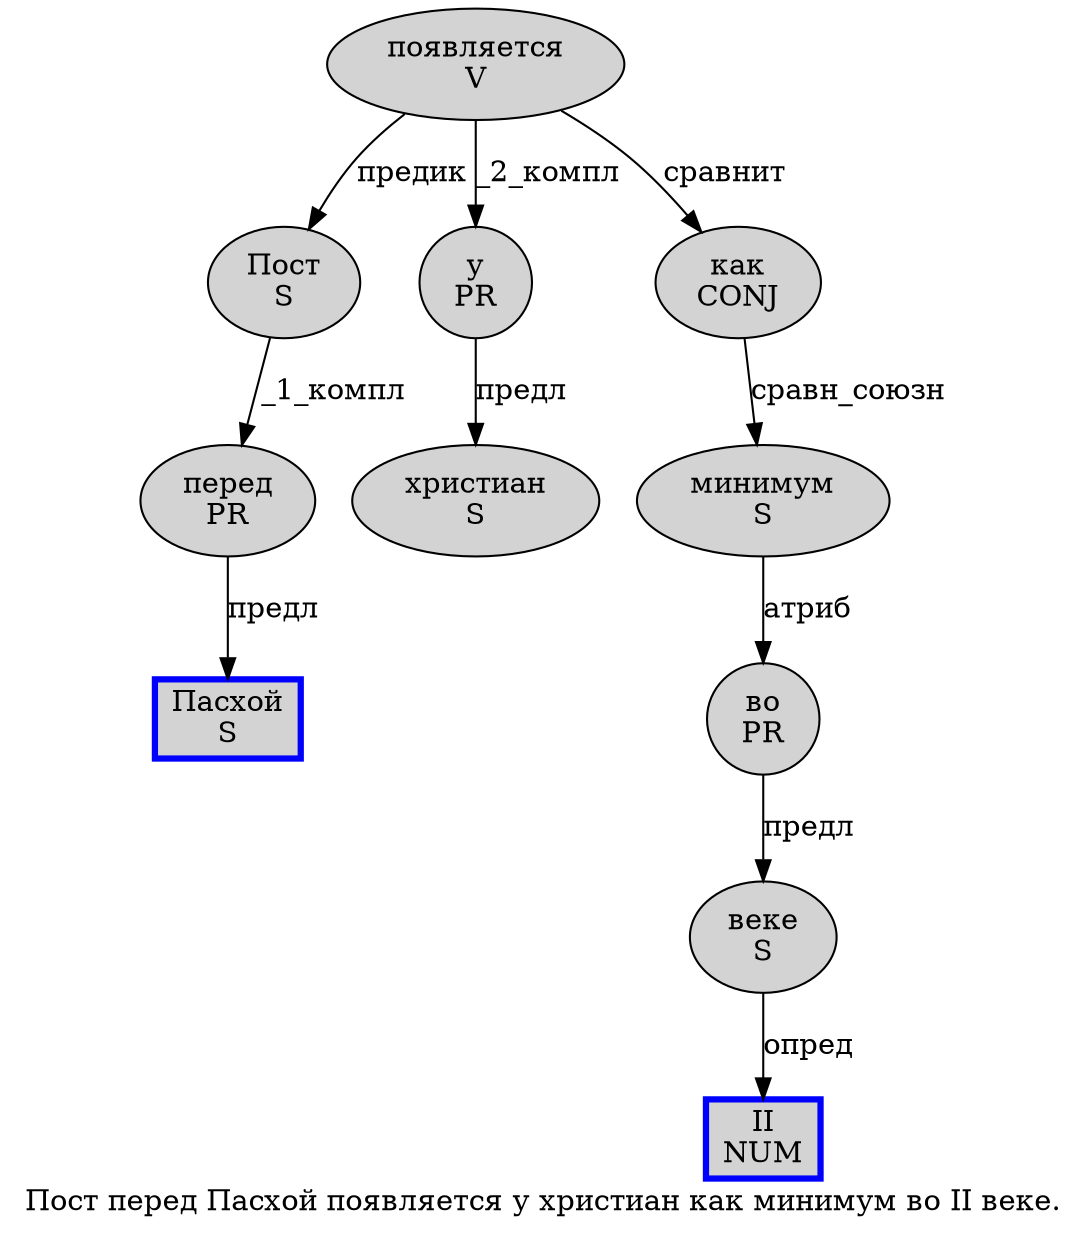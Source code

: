 digraph SENTENCE_1035 {
	graph [label="Пост перед Пасхой появляется у христиан как минимум во II веке."]
	node [style=filled]
		0 [label="Пост
S" color="" fillcolor=lightgray penwidth=1 shape=ellipse]
		1 [label="перед
PR" color="" fillcolor=lightgray penwidth=1 shape=ellipse]
		2 [label="Пасхой
S" color=blue fillcolor=lightgray penwidth=3 shape=box]
		3 [label="появляется
V" color="" fillcolor=lightgray penwidth=1 shape=ellipse]
		4 [label="у
PR" color="" fillcolor=lightgray penwidth=1 shape=ellipse]
		5 [label="христиан
S" color="" fillcolor=lightgray penwidth=1 shape=ellipse]
		6 [label="как
CONJ" color="" fillcolor=lightgray penwidth=1 shape=ellipse]
		7 [label="минимум
S" color="" fillcolor=lightgray penwidth=1 shape=ellipse]
		8 [label="во
PR" color="" fillcolor=lightgray penwidth=1 shape=ellipse]
		9 [label="II
NUM" color=blue fillcolor=lightgray penwidth=3 shape=box]
		10 [label="веке
S" color="" fillcolor=lightgray penwidth=1 shape=ellipse]
			4 -> 5 [label="предл"]
			10 -> 9 [label="опред"]
			3 -> 0 [label="предик"]
			3 -> 4 [label="_2_компл"]
			3 -> 6 [label="сравнит"]
			0 -> 1 [label="_1_компл"]
			7 -> 8 [label="атриб"]
			1 -> 2 [label="предл"]
			6 -> 7 [label="сравн_союзн"]
			8 -> 10 [label="предл"]
}